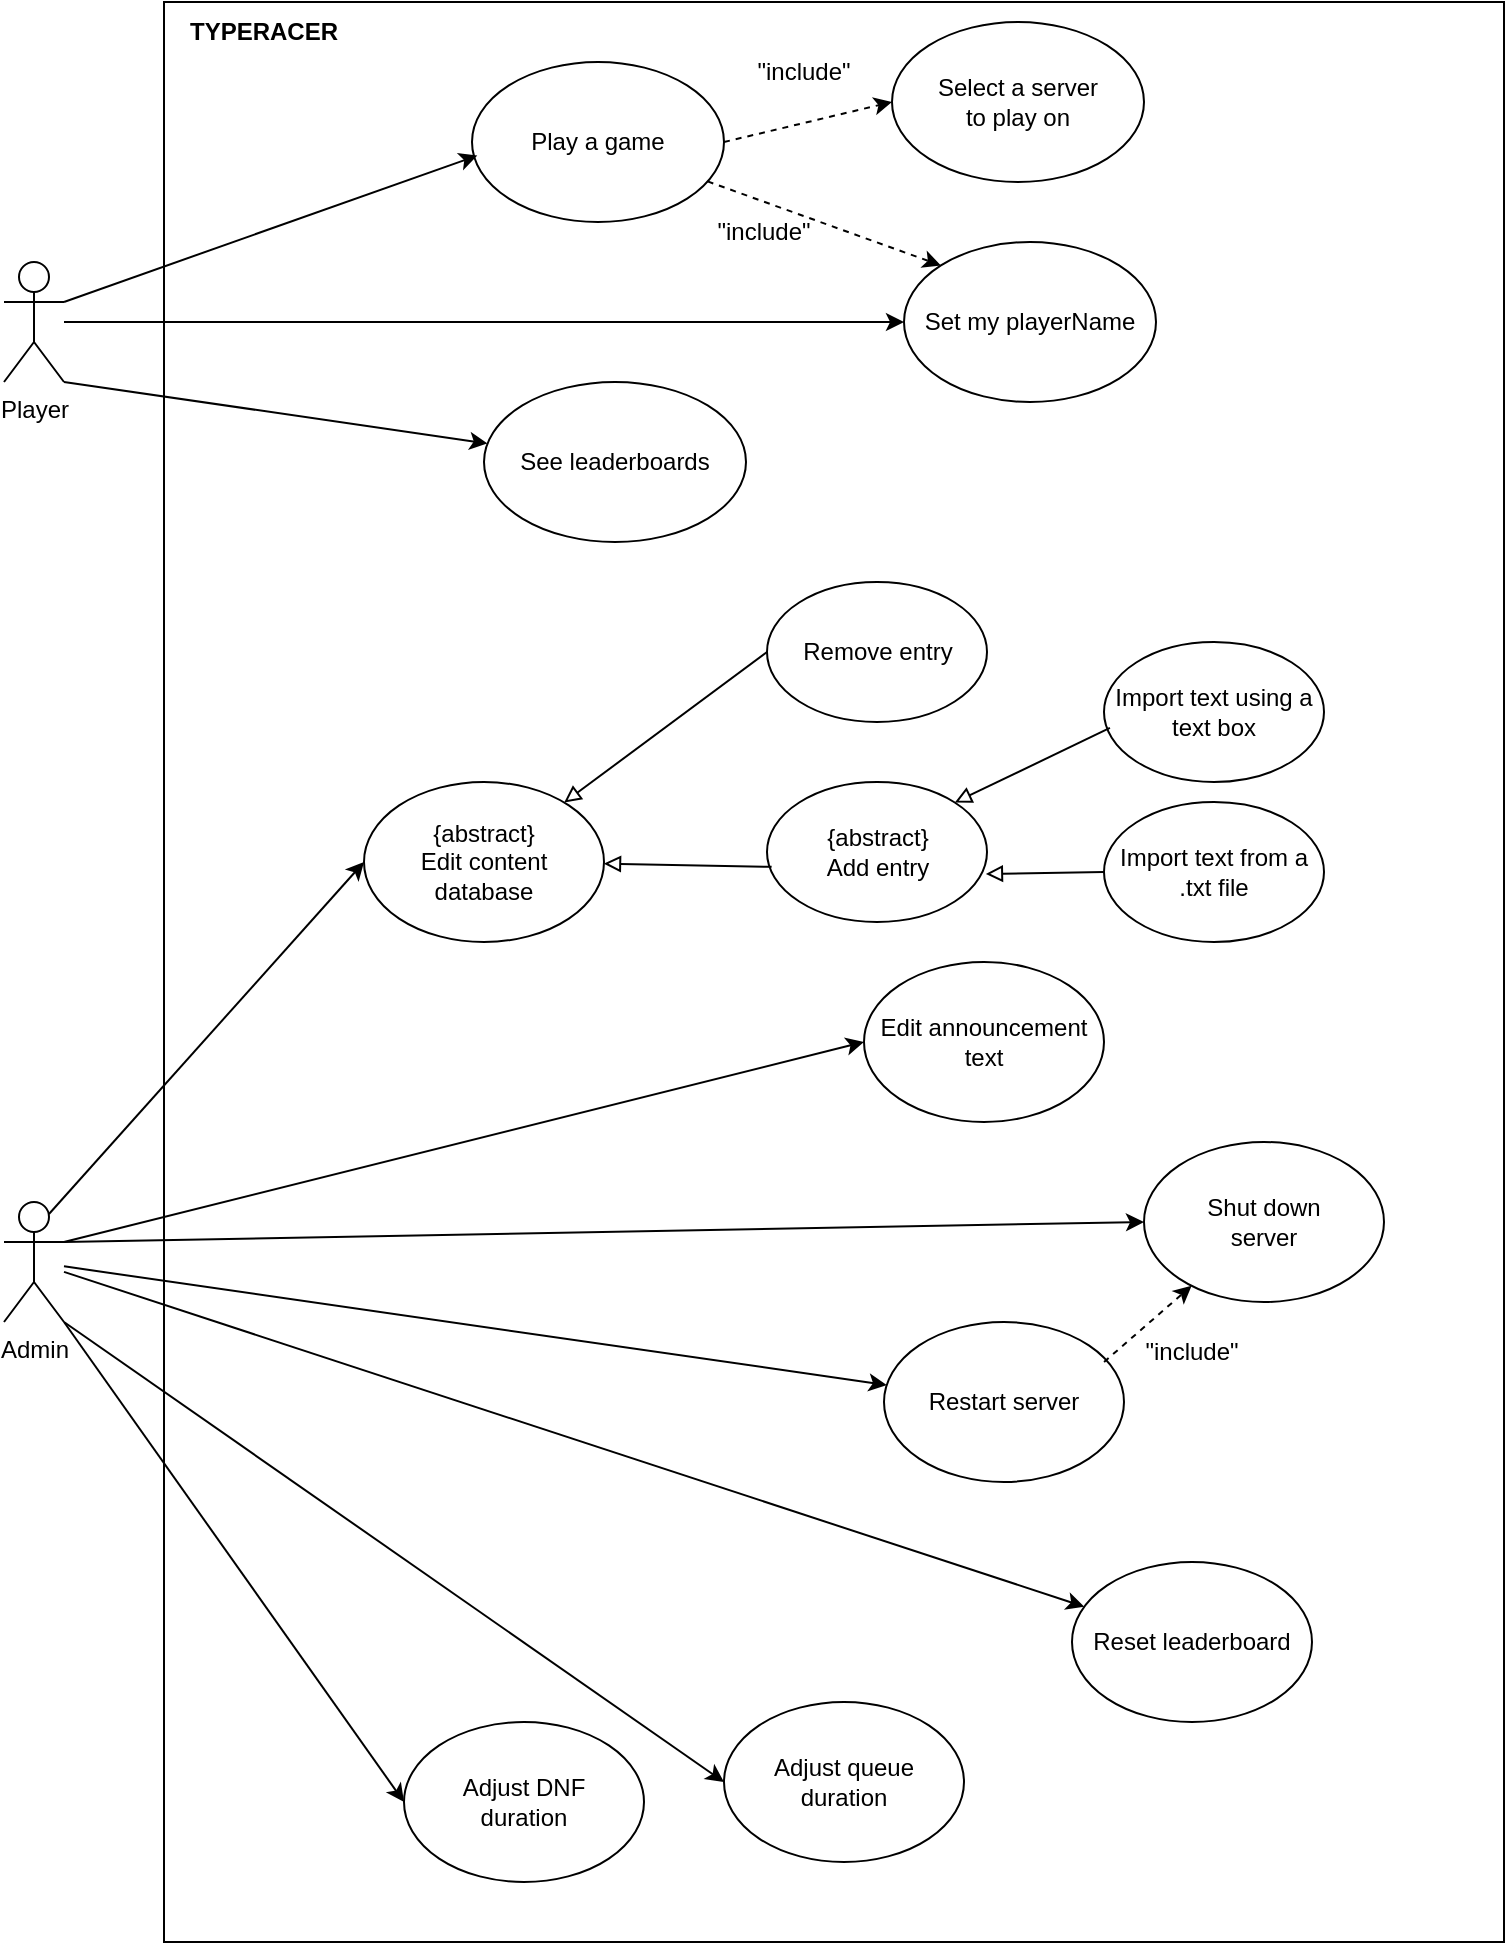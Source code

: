 <mxfile version="15.5.5" type="github">
  <diagram id="vpTXcgFdKYzMens8IX9X" name="Page-1">
    <mxGraphModel dx="1422" dy="1931" grid="1" gridSize="10" guides="1" tooltips="1" connect="1" arrows="1" fold="1" page="1" pageScale="1" pageWidth="827" pageHeight="1169" math="0" shadow="0">
      <root>
        <mxCell id="0" />
        <mxCell id="1" parent="0" />
        <mxCell id="3udOMzWubH17WjhPCYXK-2" value="" style="rounded=0;whiteSpace=wrap;html=1;" parent="1" vertex="1">
          <mxGeometry x="110" y="-990" width="670" height="970" as="geometry" />
        </mxCell>
        <mxCell id="3udOMzWubH17WjhPCYXK-3" value="Player" style="shape=umlActor;verticalLabelPosition=bottom;verticalAlign=top;html=1;outlineConnect=0;" parent="1" vertex="1">
          <mxGeometry x="30" y="-860" width="30" height="60" as="geometry" />
        </mxCell>
        <mxCell id="3udOMzWubH17WjhPCYXK-4" value="Admin" style="shape=umlActor;verticalLabelPosition=bottom;verticalAlign=top;html=1;outlineConnect=0;" parent="1" vertex="1">
          <mxGeometry x="30" y="-390" width="30" height="60" as="geometry" />
        </mxCell>
        <mxCell id="3udOMzWubH17WjhPCYXK-9" value="&lt;b&gt;TYPERACER&lt;/b&gt;" style="text;html=1;strokeColor=none;fillColor=none;align=center;verticalAlign=middle;whiteSpace=wrap;rounded=0;" parent="1" vertex="1">
          <mxGeometry x="110" y="-990" width="100" height="30" as="geometry" />
        </mxCell>
        <mxCell id="3udOMzWubH17WjhPCYXK-10" value="Play a game" style="ellipse;whiteSpace=wrap;html=1;" parent="1" vertex="1">
          <mxGeometry x="264" y="-960" width="126" height="80" as="geometry" />
        </mxCell>
        <mxCell id="3udOMzWubH17WjhPCYXK-15" value="" style="endArrow=classic;html=1;rounded=0;entryX=0.021;entryY=0.585;entryDx=0;entryDy=0;entryPerimeter=0;exitX=1;exitY=0.333;exitDx=0;exitDy=0;exitPerimeter=0;" parent="1" source="3udOMzWubH17WjhPCYXK-3" target="3udOMzWubH17WjhPCYXK-10" edge="1">
          <mxGeometry width="50" height="50" relative="1" as="geometry">
            <mxPoint x="70" y="-750" as="sourcePoint" />
            <mxPoint x="520" y="-710" as="targetPoint" />
          </mxGeometry>
        </mxCell>
        <mxCell id="3udOMzWubH17WjhPCYXK-17" value="See leaderboards" style="ellipse;whiteSpace=wrap;html=1;" parent="1" vertex="1">
          <mxGeometry x="270" y="-800" width="131" height="80" as="geometry" />
        </mxCell>
        <mxCell id="3udOMzWubH17WjhPCYXK-18" value="" style="endArrow=classic;html=1;rounded=0;exitX=1;exitY=1;exitDx=0;exitDy=0;exitPerimeter=0;" parent="1" source="3udOMzWubH17WjhPCYXK-3" target="3udOMzWubH17WjhPCYXK-17" edge="1">
          <mxGeometry width="50" height="50" relative="1" as="geometry">
            <mxPoint x="70" y="-730" as="sourcePoint" />
            <mxPoint x="520" y="-710" as="targetPoint" />
          </mxGeometry>
        </mxCell>
        <mxCell id="3udOMzWubH17WjhPCYXK-29" value="Restart server" style="ellipse;whiteSpace=wrap;html=1;" parent="1" vertex="1">
          <mxGeometry x="470" y="-330" width="120" height="80" as="geometry" />
        </mxCell>
        <mxCell id="3udOMzWubH17WjhPCYXK-34" value="{abstract}&lt;br&gt;Add entry" style="ellipse;whiteSpace=wrap;html=1;" parent="1" vertex="1">
          <mxGeometry x="411.5" y="-600" width="110" height="70" as="geometry" />
        </mxCell>
        <mxCell id="3udOMzWubH17WjhPCYXK-35" value="{abstract}&lt;br&gt;Edit content&lt;br&gt;database" style="ellipse;whiteSpace=wrap;html=1;" parent="1" vertex="1">
          <mxGeometry x="210" y="-600" width="120" height="80" as="geometry" />
        </mxCell>
        <mxCell id="3udOMzWubH17WjhPCYXK-36" value="Remove entry" style="ellipse;whiteSpace=wrap;html=1;" parent="1" vertex="1">
          <mxGeometry x="411.5" y="-700" width="110" height="70" as="geometry" />
        </mxCell>
        <mxCell id="3udOMzWubH17WjhPCYXK-37" value="Edit announcement&lt;br&gt;text" style="ellipse;whiteSpace=wrap;html=1;" parent="1" vertex="1">
          <mxGeometry x="460" y="-510" width="120" height="80" as="geometry" />
        </mxCell>
        <mxCell id="3udOMzWubH17WjhPCYXK-38" value="Shut down &lt;br&gt;server" style="ellipse;whiteSpace=wrap;html=1;" parent="1" vertex="1">
          <mxGeometry x="600" y="-420" width="120" height="80" as="geometry" />
        </mxCell>
        <mxCell id="3udOMzWubH17WjhPCYXK-45" value="Adjust queue &lt;br&gt;duration" style="ellipse;whiteSpace=wrap;html=1;" parent="1" vertex="1">
          <mxGeometry x="390" y="-140" width="120" height="80" as="geometry" />
        </mxCell>
        <mxCell id="3udOMzWubH17WjhPCYXK-46" value="Adjust DNF&lt;br&gt;duration" style="ellipse;whiteSpace=wrap;html=1;" parent="1" vertex="1">
          <mxGeometry x="230" y="-130" width="120" height="80" as="geometry" />
        </mxCell>
        <mxCell id="3udOMzWubH17WjhPCYXK-49" value="" style="endArrow=classic;html=1;rounded=0;entryX=0;entryY=0.5;entryDx=0;entryDy=0;exitX=0.75;exitY=0.1;exitDx=0;exitDy=0;exitPerimeter=0;" parent="1" source="3udOMzWubH17WjhPCYXK-4" target="3udOMzWubH17WjhPCYXK-35" edge="1">
          <mxGeometry width="50" height="50" relative="1" as="geometry">
            <mxPoint x="70" y="-390" as="sourcePoint" />
            <mxPoint x="520" y="-490" as="targetPoint" />
          </mxGeometry>
        </mxCell>
        <mxCell id="3udOMzWubH17WjhPCYXK-50" value="" style="endArrow=classic;html=1;rounded=0;exitX=1;exitY=0.333;exitDx=0;exitDy=0;exitPerimeter=0;entryX=0;entryY=0.5;entryDx=0;entryDy=0;" parent="1" source="3udOMzWubH17WjhPCYXK-4" target="3udOMzWubH17WjhPCYXK-37" edge="1">
          <mxGeometry width="50" height="50" relative="1" as="geometry">
            <mxPoint x="52.5" y="-384" as="sourcePoint" />
            <mxPoint x="334.0" y="-660" as="targetPoint" />
          </mxGeometry>
        </mxCell>
        <mxCell id="3udOMzWubH17WjhPCYXK-51" value="" style="endArrow=classic;html=1;rounded=0;entryX=0;entryY=0.5;entryDx=0;entryDy=0;" parent="1" target="3udOMzWubH17WjhPCYXK-38" edge="1">
          <mxGeometry width="50" height="50" relative="1" as="geometry">
            <mxPoint x="60" y="-370" as="sourcePoint" />
            <mxPoint x="334.0" y="-660" as="targetPoint" />
          </mxGeometry>
        </mxCell>
        <mxCell id="3udOMzWubH17WjhPCYXK-52" value="" style="endArrow=classic;html=1;rounded=0;exitX=1;exitY=1;exitDx=0;exitDy=0;exitPerimeter=0;entryX=0;entryY=0.5;entryDx=0;entryDy=0;" parent="1" source="3udOMzWubH17WjhPCYXK-4" target="3udOMzWubH17WjhPCYXK-45" edge="1">
          <mxGeometry width="50" height="50" relative="1" as="geometry">
            <mxPoint x="52.5" y="-384" as="sourcePoint" />
            <mxPoint x="334.0" y="-660" as="targetPoint" />
          </mxGeometry>
        </mxCell>
        <mxCell id="3udOMzWubH17WjhPCYXK-53" value="" style="endArrow=classic;html=1;rounded=0;" parent="1" source="3udOMzWubH17WjhPCYXK-4" target="3udOMzWubH17WjhPCYXK-29" edge="1">
          <mxGeometry width="50" height="50" relative="1" as="geometry">
            <mxPoint x="52.5" y="-384" as="sourcePoint" />
            <mxPoint x="334.0" y="-660" as="targetPoint" />
          </mxGeometry>
        </mxCell>
        <mxCell id="3udOMzWubH17WjhPCYXK-54" value="" style="endArrow=block;html=1;rounded=0;exitX=0.021;exitY=0.606;exitDx=0;exitDy=0;exitPerimeter=0;endFill=0;" parent="1" source="3udOMzWubH17WjhPCYXK-34" target="3udOMzWubH17WjhPCYXK-35" edge="1">
          <mxGeometry width="50" height="50" relative="1" as="geometry">
            <mxPoint x="470" y="-620" as="sourcePoint" />
            <mxPoint x="520" y="-670" as="targetPoint" />
          </mxGeometry>
        </mxCell>
        <mxCell id="3udOMzWubH17WjhPCYXK-55" value="" style="endArrow=block;html=1;rounded=0;exitX=0;exitY=0.5;exitDx=0;exitDy=0;endFill=0;" parent="1" source="3udOMzWubH17WjhPCYXK-36" edge="1" target="3udOMzWubH17WjhPCYXK-35">
          <mxGeometry width="50" height="50" relative="1" as="geometry">
            <mxPoint x="470" y="-620" as="sourcePoint" />
            <mxPoint x="450" y="-670" as="targetPoint" />
          </mxGeometry>
        </mxCell>
        <mxCell id="3udOMzWubH17WjhPCYXK-56" value="" style="endArrow=classic;html=1;rounded=0;dashed=1;exitX=0.917;exitY=0.25;exitDx=0;exitDy=0;exitPerimeter=0;" parent="1" target="3udOMzWubH17WjhPCYXK-38" edge="1" source="3udOMzWubH17WjhPCYXK-29">
          <mxGeometry width="50" height="50" relative="1" as="geometry">
            <mxPoint x="394" y="-410" as="sourcePoint" />
            <mxPoint x="520" y="-530" as="targetPoint" />
          </mxGeometry>
        </mxCell>
        <mxCell id="3udOMzWubH17WjhPCYXK-57" value="&quot;include&quot;" style="text;html=1;strokeColor=none;fillColor=none;align=center;verticalAlign=middle;whiteSpace=wrap;rounded=0;" parent="1" vertex="1">
          <mxGeometry x="594" y="-330" width="60" height="30" as="geometry" />
        </mxCell>
        <mxCell id="3udOMzWubH17WjhPCYXK-59" value="" style="endArrow=classic;html=1;rounded=0;entryX=0;entryY=0.5;entryDx=0;entryDy=0;exitX=1;exitY=1;exitDx=0;exitDy=0;exitPerimeter=0;" parent="1" source="3udOMzWubH17WjhPCYXK-4" target="3udOMzWubH17WjhPCYXK-46" edge="1">
          <mxGeometry width="50" height="50" relative="1" as="geometry">
            <mxPoint x="40" y="-320" as="sourcePoint" />
            <mxPoint x="440" y="-400" as="targetPoint" />
          </mxGeometry>
        </mxCell>
        <mxCell id="3udOMzWubH17WjhPCYXK-60" value="Reset leaderboard" style="ellipse;whiteSpace=wrap;html=1;" parent="1" vertex="1">
          <mxGeometry x="564" y="-210" width="120" height="80" as="geometry" />
        </mxCell>
        <mxCell id="3udOMzWubH17WjhPCYXK-61" value="" style="endArrow=classic;html=1;rounded=0;" parent="1" source="3udOMzWubH17WjhPCYXK-4" target="3udOMzWubH17WjhPCYXK-60" edge="1">
          <mxGeometry width="50" height="50" relative="1" as="geometry">
            <mxPoint x="390" y="-340" as="sourcePoint" />
            <mxPoint x="440" y="-390" as="targetPoint" />
          </mxGeometry>
        </mxCell>
        <mxCell id="Q6Z16wTfzvYBHBcNCub--3" value="Import text using a text box" style="ellipse;whiteSpace=wrap;html=1;" vertex="1" parent="1">
          <mxGeometry x="580" y="-670" width="110" height="70" as="geometry" />
        </mxCell>
        <mxCell id="Q6Z16wTfzvYBHBcNCub--4" value="Import text from a &lt;br&gt;.txt file" style="ellipse;whiteSpace=wrap;html=1;" vertex="1" parent="1">
          <mxGeometry x="580" y="-590" width="110" height="70" as="geometry" />
        </mxCell>
        <mxCell id="Q6Z16wTfzvYBHBcNCub--5" value="" style="endArrow=block;html=1;rounded=0;exitX=0.027;exitY=0.614;exitDx=0;exitDy=0;exitPerimeter=0;endFill=0;entryX=1;entryY=0;entryDx=0;entryDy=0;" edge="1" parent="1" source="Q6Z16wTfzvYBHBcNCub--3" target="3udOMzWubH17WjhPCYXK-34">
          <mxGeometry width="50" height="50" relative="1" as="geometry">
            <mxPoint x="413.81" y="-557.58" as="sourcePoint" />
            <mxPoint x="329.987" y="-559.161" as="targetPoint" />
          </mxGeometry>
        </mxCell>
        <mxCell id="Q6Z16wTfzvYBHBcNCub--6" value="" style="endArrow=block;html=1;rounded=0;exitX=0;exitY=0.5;exitDx=0;exitDy=0;endFill=0;entryX=0.995;entryY=0.657;entryDx=0;entryDy=0;entryPerimeter=0;" edge="1" parent="1" source="Q6Z16wTfzvYBHBcNCub--4" target="3udOMzWubH17WjhPCYXK-34">
          <mxGeometry width="50" height="50" relative="1" as="geometry">
            <mxPoint x="413.81" y="-557.58" as="sourcePoint" />
            <mxPoint x="329.987" y="-559.161" as="targetPoint" />
          </mxGeometry>
        </mxCell>
        <mxCell id="Q6Z16wTfzvYBHBcNCub--7" value="Select a server &lt;br&gt;to play on" style="ellipse;whiteSpace=wrap;html=1;" vertex="1" parent="1">
          <mxGeometry x="474" y="-980" width="126" height="80" as="geometry" />
        </mxCell>
        <mxCell id="Q6Z16wTfzvYBHBcNCub--8" value="Set my playerName" style="ellipse;whiteSpace=wrap;html=1;" vertex="1" parent="1">
          <mxGeometry x="480" y="-870" width="126" height="80" as="geometry" />
        </mxCell>
        <mxCell id="Q6Z16wTfzvYBHBcNCub--12" value="" style="endArrow=classic;html=1;rounded=0;dashed=1;entryX=0;entryY=0;entryDx=0;entryDy=0;" edge="1" parent="1" source="3udOMzWubH17WjhPCYXK-10" target="Q6Z16wTfzvYBHBcNCub--8">
          <mxGeometry width="50" height="50" relative="1" as="geometry">
            <mxPoint x="394" y="-410" as="sourcePoint" />
            <mxPoint x="520" y="-530" as="targetPoint" />
          </mxGeometry>
        </mxCell>
        <mxCell id="Q6Z16wTfzvYBHBcNCub--13" value="" style="endArrow=classic;html=1;rounded=0;dashed=1;exitX=1;exitY=0.5;exitDx=0;exitDy=0;entryX=0;entryY=0.5;entryDx=0;entryDy=0;" edge="1" parent="1" source="3udOMzWubH17WjhPCYXK-10" target="Q6Z16wTfzvYBHBcNCub--7">
          <mxGeometry width="50" height="50" relative="1" as="geometry">
            <mxPoint x="394" y="-410" as="sourcePoint" />
            <mxPoint x="520" y="-530" as="targetPoint" />
          </mxGeometry>
        </mxCell>
        <mxCell id="Q6Z16wTfzvYBHBcNCub--15" value="&quot;include&quot;" style="text;html=1;strokeColor=none;fillColor=none;align=center;verticalAlign=middle;whiteSpace=wrap;rounded=0;" vertex="1" parent="1">
          <mxGeometry x="400" y="-970" width="60" height="30" as="geometry" />
        </mxCell>
        <mxCell id="Q6Z16wTfzvYBHBcNCub--16" value="&quot;include&quot;" style="text;html=1;strokeColor=none;fillColor=none;align=center;verticalAlign=middle;whiteSpace=wrap;rounded=0;" vertex="1" parent="1">
          <mxGeometry x="380" y="-890" width="60" height="30" as="geometry" />
        </mxCell>
        <mxCell id="Q6Z16wTfzvYBHBcNCub--17" value="" style="endArrow=classic;html=1;rounded=0;entryX=0;entryY=0.5;entryDx=0;entryDy=0;" edge="1" parent="1" source="3udOMzWubH17WjhPCYXK-3" target="Q6Z16wTfzvYBHBcNCub--8">
          <mxGeometry width="50" height="50" relative="1" as="geometry">
            <mxPoint x="70" y="-750" as="sourcePoint" />
            <mxPoint x="520" y="-710" as="targetPoint" />
          </mxGeometry>
        </mxCell>
      </root>
    </mxGraphModel>
  </diagram>
</mxfile>
